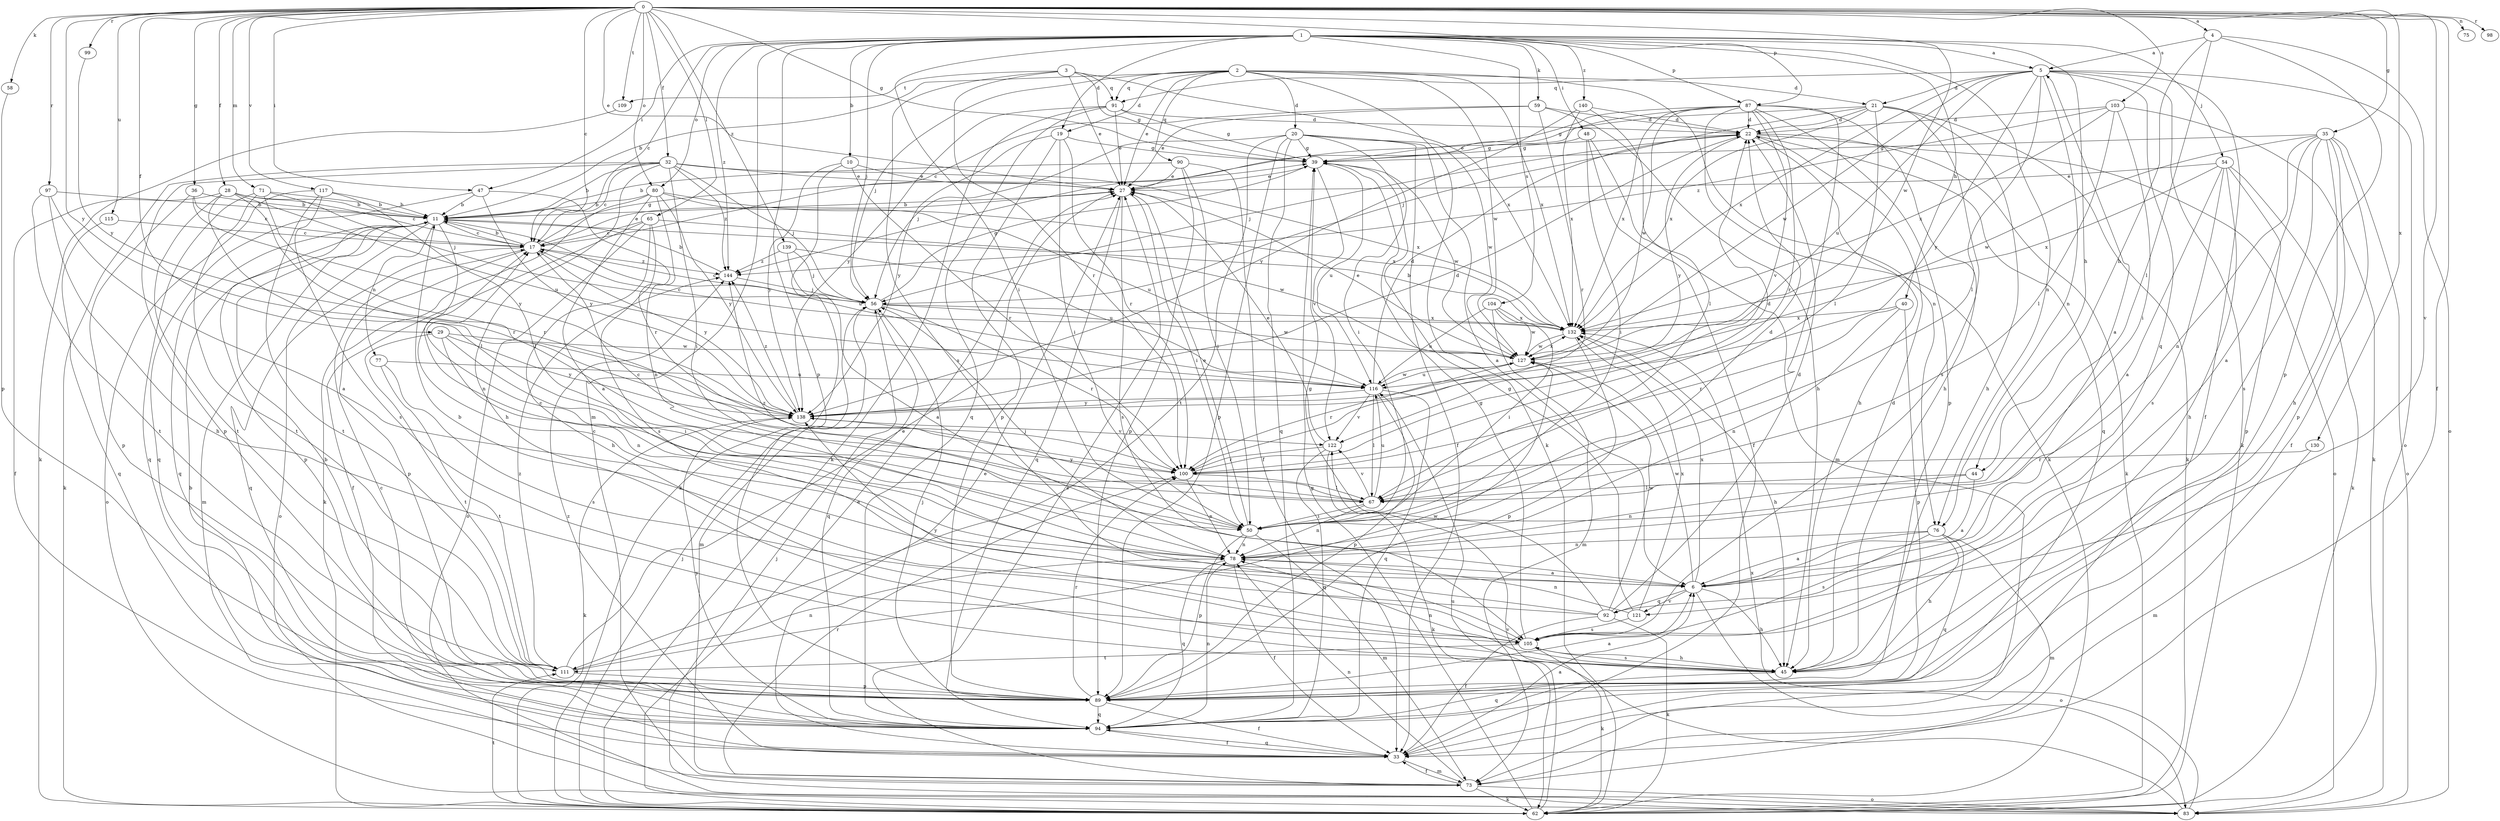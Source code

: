 strict digraph  {
0;
1;
2;
3;
4;
5;
6;
10;
11;
17;
19;
20;
21;
22;
27;
28;
29;
32;
33;
35;
36;
39;
40;
44;
45;
47;
48;
50;
54;
56;
58;
59;
62;
65;
67;
71;
73;
75;
76;
77;
78;
80;
83;
87;
89;
90;
91;
92;
94;
97;
98;
99;
100;
103;
104;
105;
109;
111;
115;
116;
117;
121;
122;
127;
130;
132;
138;
139;
140;
144;
0 -> 4  [label=a];
0 -> 17  [label=c];
0 -> 27  [label=e];
0 -> 28  [label=f];
0 -> 29  [label=f];
0 -> 32  [label=f];
0 -> 33  [label=f];
0 -> 35  [label=g];
0 -> 36  [label=g];
0 -> 39  [label=g];
0 -> 47  [label=i];
0 -> 58  [label=k];
0 -> 65  [label=l];
0 -> 71  [label=m];
0 -> 75  [label=n];
0 -> 80  [label=o];
0 -> 87  [label=p];
0 -> 97  [label=r];
0 -> 98  [label=r];
0 -> 99  [label=r];
0 -> 103  [label=s];
0 -> 109  [label=t];
0 -> 115  [label=u];
0 -> 117  [label=v];
0 -> 121  [label=v];
0 -> 127  [label=w];
0 -> 130  [label=x];
0 -> 138  [label=y];
0 -> 139  [label=z];
1 -> 5  [label=a];
1 -> 10  [label=b];
1 -> 17  [label=c];
1 -> 19  [label=d];
1 -> 40  [label=h];
1 -> 44  [label=h];
1 -> 47  [label=i];
1 -> 48  [label=i];
1 -> 50  [label=i];
1 -> 54  [label=j];
1 -> 56  [label=j];
1 -> 59  [label=k];
1 -> 73  [label=m];
1 -> 76  [label=n];
1 -> 80  [label=o];
1 -> 87  [label=p];
1 -> 89  [label=p];
1 -> 104  [label=s];
1 -> 140  [label=z];
1 -> 144  [label=z];
2 -> 11  [label=b];
2 -> 19  [label=d];
2 -> 20  [label=d];
2 -> 21  [label=d];
2 -> 27  [label=e];
2 -> 56  [label=j];
2 -> 62  [label=k];
2 -> 76  [label=n];
2 -> 90  [label=q];
2 -> 91  [label=q];
2 -> 127  [label=w];
2 -> 132  [label=x];
3 -> 27  [label=e];
3 -> 39  [label=g];
3 -> 91  [label=q];
3 -> 100  [label=r];
3 -> 105  [label=s];
3 -> 109  [label=t];
3 -> 132  [label=x];
4 -> 5  [label=a];
4 -> 44  [label=h];
4 -> 67  [label=l];
4 -> 83  [label=o];
4 -> 89  [label=p];
5 -> 21  [label=d];
5 -> 33  [label=f];
5 -> 62  [label=k];
5 -> 67  [label=l];
5 -> 76  [label=n];
5 -> 83  [label=o];
5 -> 91  [label=q];
5 -> 92  [label=q];
5 -> 116  [label=u];
5 -> 127  [label=w];
5 -> 132  [label=x];
5 -> 138  [label=y];
6 -> 5  [label=a];
6 -> 45  [label=h];
6 -> 83  [label=o];
6 -> 92  [label=q];
6 -> 121  [label=v];
6 -> 127  [label=w];
6 -> 132  [label=x];
10 -> 27  [label=e];
10 -> 62  [label=k];
10 -> 100  [label=r];
10 -> 138  [label=y];
11 -> 17  [label=c];
11 -> 73  [label=m];
11 -> 77  [label=n];
11 -> 78  [label=n];
11 -> 83  [label=o];
11 -> 89  [label=p];
11 -> 94  [label=q];
11 -> 116  [label=u];
17 -> 11  [label=b];
17 -> 27  [label=e];
17 -> 39  [label=g];
17 -> 89  [label=p];
17 -> 94  [label=q];
17 -> 138  [label=y];
17 -> 144  [label=z];
19 -> 39  [label=g];
19 -> 50  [label=i];
19 -> 89  [label=p];
19 -> 100  [label=r];
19 -> 138  [label=y];
20 -> 6  [label=a];
20 -> 33  [label=f];
20 -> 39  [label=g];
20 -> 50  [label=i];
20 -> 56  [label=j];
20 -> 89  [label=p];
20 -> 94  [label=q];
20 -> 111  [label=t];
20 -> 127  [label=w];
21 -> 22  [label=d];
21 -> 27  [label=e];
21 -> 45  [label=h];
21 -> 56  [label=j];
21 -> 62  [label=k];
21 -> 67  [label=l];
21 -> 105  [label=s];
21 -> 132  [label=x];
22 -> 39  [label=g];
22 -> 45  [label=h];
22 -> 56  [label=j];
22 -> 62  [label=k];
22 -> 83  [label=o];
22 -> 94  [label=q];
22 -> 138  [label=y];
27 -> 11  [label=b];
27 -> 50  [label=i];
27 -> 94  [label=q];
27 -> 105  [label=s];
28 -> 11  [label=b];
28 -> 17  [label=c];
28 -> 33  [label=f];
28 -> 67  [label=l];
28 -> 100  [label=r];
28 -> 111  [label=t];
28 -> 116  [label=u];
29 -> 50  [label=i];
29 -> 78  [label=n];
29 -> 111  [label=t];
29 -> 127  [label=w];
29 -> 138  [label=y];
32 -> 11  [label=b];
32 -> 17  [label=c];
32 -> 27  [label=e];
32 -> 45  [label=h];
32 -> 50  [label=i];
32 -> 56  [label=j];
32 -> 62  [label=k];
32 -> 89  [label=p];
32 -> 132  [label=x];
32 -> 144  [label=z];
33 -> 6  [label=a];
33 -> 11  [label=b];
33 -> 27  [label=e];
33 -> 73  [label=m];
33 -> 94  [label=q];
33 -> 144  [label=z];
35 -> 6  [label=a];
35 -> 33  [label=f];
35 -> 39  [label=g];
35 -> 45  [label=h];
35 -> 78  [label=n];
35 -> 83  [label=o];
35 -> 89  [label=p];
35 -> 105  [label=s];
35 -> 127  [label=w];
36 -> 11  [label=b];
36 -> 17  [label=c];
36 -> 89  [label=p];
36 -> 138  [label=y];
39 -> 27  [label=e];
39 -> 116  [label=u];
39 -> 122  [label=v];
39 -> 127  [label=w];
40 -> 78  [label=n];
40 -> 89  [label=p];
40 -> 100  [label=r];
40 -> 132  [label=x];
44 -> 6  [label=a];
44 -> 67  [label=l];
44 -> 78  [label=n];
45 -> 22  [label=d];
45 -> 78  [label=n];
45 -> 94  [label=q];
45 -> 105  [label=s];
47 -> 11  [label=b];
47 -> 94  [label=q];
47 -> 100  [label=r];
47 -> 138  [label=y];
48 -> 33  [label=f];
48 -> 39  [label=g];
48 -> 50  [label=i];
48 -> 73  [label=m];
50 -> 22  [label=d];
50 -> 27  [label=e];
50 -> 73  [label=m];
50 -> 78  [label=n];
50 -> 89  [label=p];
50 -> 144  [label=z];
54 -> 6  [label=a];
54 -> 27  [label=e];
54 -> 45  [label=h];
54 -> 62  [label=k];
54 -> 89  [label=p];
54 -> 105  [label=s];
54 -> 132  [label=x];
56 -> 17  [label=c];
56 -> 39  [label=g];
56 -> 73  [label=m];
56 -> 94  [label=q];
56 -> 100  [label=r];
56 -> 127  [label=w];
56 -> 132  [label=x];
58 -> 89  [label=p];
59 -> 17  [label=c];
59 -> 22  [label=d];
59 -> 27  [label=e];
59 -> 45  [label=h];
59 -> 100  [label=r];
62 -> 27  [label=e];
62 -> 39  [label=g];
62 -> 56  [label=j];
62 -> 111  [label=t];
62 -> 116  [label=u];
65 -> 17  [label=c];
65 -> 33  [label=f];
65 -> 45  [label=h];
65 -> 83  [label=o];
65 -> 105  [label=s];
65 -> 127  [label=w];
67 -> 17  [label=c];
67 -> 50  [label=i];
67 -> 78  [label=n];
67 -> 116  [label=u];
67 -> 122  [label=v];
67 -> 138  [label=y];
71 -> 11  [label=b];
71 -> 56  [label=j];
71 -> 94  [label=q];
71 -> 100  [label=r];
71 -> 111  [label=t];
73 -> 27  [label=e];
73 -> 33  [label=f];
73 -> 62  [label=k];
73 -> 78  [label=n];
73 -> 83  [label=o];
73 -> 100  [label=r];
76 -> 6  [label=a];
76 -> 45  [label=h];
76 -> 73  [label=m];
76 -> 78  [label=n];
76 -> 94  [label=q];
76 -> 105  [label=s];
77 -> 105  [label=s];
77 -> 111  [label=t];
77 -> 116  [label=u];
78 -> 6  [label=a];
78 -> 17  [label=c];
78 -> 33  [label=f];
78 -> 56  [label=j];
78 -> 94  [label=q];
80 -> 6  [label=a];
80 -> 11  [label=b];
80 -> 62  [label=k];
80 -> 78  [label=n];
80 -> 116  [label=u];
80 -> 132  [label=x];
80 -> 138  [label=y];
83 -> 56  [label=j];
83 -> 122  [label=v];
83 -> 132  [label=x];
87 -> 22  [label=d];
87 -> 39  [label=g];
87 -> 45  [label=h];
87 -> 50  [label=i];
87 -> 62  [label=k];
87 -> 89  [label=p];
87 -> 100  [label=r];
87 -> 122  [label=v];
87 -> 127  [label=w];
87 -> 132  [label=x];
87 -> 144  [label=z];
89 -> 6  [label=a];
89 -> 11  [label=b];
89 -> 33  [label=f];
89 -> 56  [label=j];
89 -> 94  [label=q];
89 -> 100  [label=r];
90 -> 11  [label=b];
90 -> 27  [label=e];
90 -> 33  [label=f];
90 -> 50  [label=i];
90 -> 89  [label=p];
91 -> 22  [label=d];
91 -> 27  [label=e];
91 -> 39  [label=g];
91 -> 62  [label=k];
91 -> 94  [label=q];
91 -> 138  [label=y];
92 -> 11  [label=b];
92 -> 17  [label=c];
92 -> 22  [label=d];
92 -> 33  [label=f];
92 -> 39  [label=g];
92 -> 62  [label=k];
92 -> 127  [label=w];
94 -> 17  [label=c];
94 -> 33  [label=f];
94 -> 78  [label=n];
94 -> 138  [label=y];
97 -> 6  [label=a];
97 -> 11  [label=b];
97 -> 45  [label=h];
97 -> 111  [label=t];
99 -> 138  [label=y];
100 -> 22  [label=d];
100 -> 67  [label=l];
100 -> 78  [label=n];
103 -> 22  [label=d];
103 -> 50  [label=i];
103 -> 62  [label=k];
103 -> 67  [label=l];
103 -> 132  [label=x];
103 -> 144  [label=z];
104 -> 50  [label=i];
104 -> 73  [label=m];
104 -> 116  [label=u];
104 -> 127  [label=w];
104 -> 132  [label=x];
105 -> 39  [label=g];
105 -> 45  [label=h];
105 -> 62  [label=k];
105 -> 111  [label=t];
105 -> 138  [label=y];
109 -> 62  [label=k];
111 -> 27  [label=e];
111 -> 78  [label=n];
111 -> 89  [label=p];
111 -> 127  [label=w];
111 -> 144  [label=z];
115 -> 17  [label=c];
115 -> 94  [label=q];
116 -> 22  [label=d];
116 -> 67  [label=l];
116 -> 89  [label=p];
116 -> 94  [label=q];
116 -> 122  [label=v];
116 -> 127  [label=w];
116 -> 138  [label=y];
117 -> 11  [label=b];
117 -> 67  [label=l];
117 -> 83  [label=o];
117 -> 105  [label=s];
117 -> 111  [label=t];
121 -> 39  [label=g];
121 -> 78  [label=n];
121 -> 105  [label=s];
121 -> 132  [label=x];
122 -> 27  [label=e];
122 -> 62  [label=k];
122 -> 94  [label=q];
122 -> 100  [label=r];
127 -> 27  [label=e];
127 -> 100  [label=r];
127 -> 116  [label=u];
127 -> 132  [label=x];
130 -> 73  [label=m];
130 -> 100  [label=r];
132 -> 11  [label=b];
132 -> 17  [label=c];
132 -> 45  [label=h];
132 -> 89  [label=p];
132 -> 127  [label=w];
138 -> 22  [label=d];
138 -> 62  [label=k];
138 -> 122  [label=v];
138 -> 144  [label=z];
139 -> 6  [label=a];
139 -> 56  [label=j];
139 -> 116  [label=u];
139 -> 144  [label=z];
140 -> 22  [label=d];
140 -> 67  [label=l];
140 -> 132  [label=x];
140 -> 138  [label=y];
144 -> 11  [label=b];
144 -> 56  [label=j];
}
